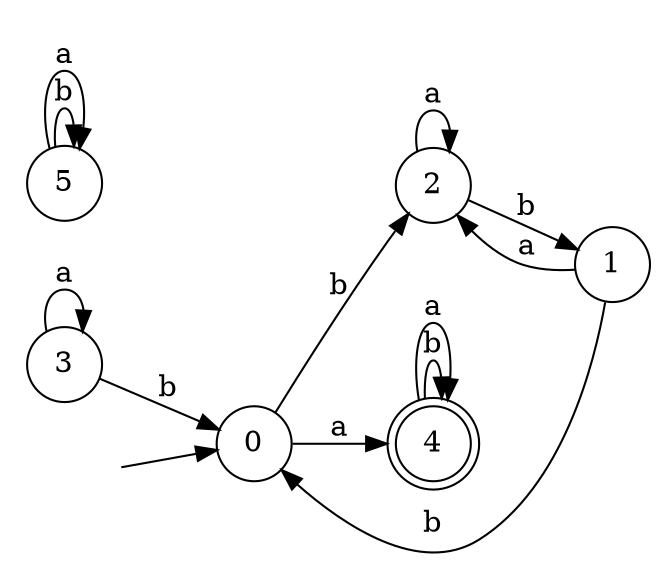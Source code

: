 digraph {
  rankdir=LR;
  0 [label="0", shape = circle];
  0 -> 2 [label="b"];
  0 -> 4 [label="a"];
  1 [label="1", shape = circle];
  1 -> 0 [label="b"];
  1 -> 2 [label="a"];
  2 [label="2", shape = circle];
  2 -> 1 [label="b"];
  2 -> 2 [label="a"];
  3 [label="3", shape = circle];
  3 -> 0 [label="b"];
  3 -> 3 [label="a"];
  4 [label="4", shape = doublecircle];
  4 -> 4 [label="b"];
  4 -> 4 [label="a"];
  5 [label="5", shape = circle];
  5 -> 5 [label="b"];
  5 -> 5 [label="a"];
  6 [label="", shape = plaintext];
  6 -> 0 [label=""];
}
